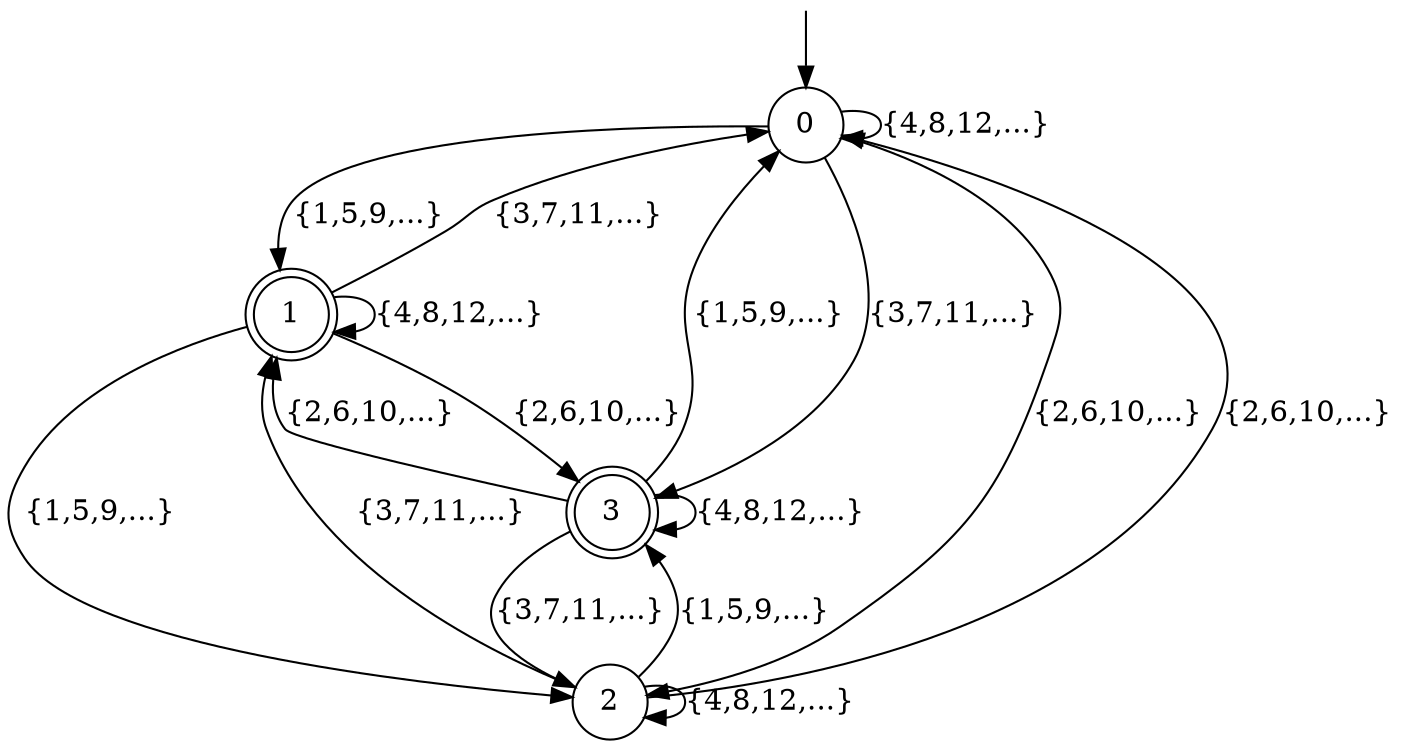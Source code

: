 digraph g {
	s0 [shape="circle" label="0"];
	s1 [shape="doublecircle" label="1"];
	s2 [shape="circle" label="2"];
	s3 [shape="doublecircle" label="3"];
	s0 -> s1 [label="{1,5,9,...}"];
	s0 -> s2 [label="{2,6,10,...}"];
	s0 -> s3 [label="{3,7,11,...}"];
	s0 -> s0 [label="{4,8,12,...}"];
	s1 -> s2 [label="{1,5,9,...}"];
	s1 -> s3 [label="{2,6,10,...}"];
	s1 -> s0 [label="{3,7,11,...}"];
	s1 -> s1 [label="{4,8,12,...}"];
	s2 -> s3 [label="{1,5,9,...}"];
	s2 -> s0 [label="{2,6,10,...}"];
	s2 -> s1 [label="{3,7,11,...}"];
	s2 -> s2 [label="{4,8,12,...}"];
	s3 -> s0 [label="{1,5,9,...}"];
	s3 -> s1 [label="{2,6,10,...}"];
	s3 -> s2 [label="{3,7,11,...}"];
	s3 -> s3 [label="{4,8,12,...}"];

__start0 [label="" shape="none" width="0" height="0"];
__start0 -> s0;

}
